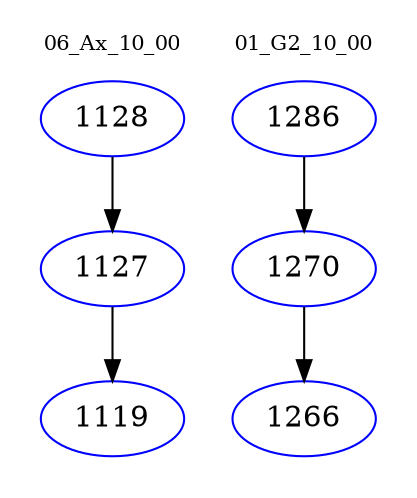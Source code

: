 digraph{
subgraph cluster_0 {
color = white
label = "06_Ax_10_00";
fontsize=10;
T0_1128 [label="1128", color="blue"]
T0_1128 -> T0_1127 [color="black"]
T0_1127 [label="1127", color="blue"]
T0_1127 -> T0_1119 [color="black"]
T0_1119 [label="1119", color="blue"]
}
subgraph cluster_1 {
color = white
label = "01_G2_10_00";
fontsize=10;
T1_1286 [label="1286", color="blue"]
T1_1286 -> T1_1270 [color="black"]
T1_1270 [label="1270", color="blue"]
T1_1270 -> T1_1266 [color="black"]
T1_1266 [label="1266", color="blue"]
}
}
